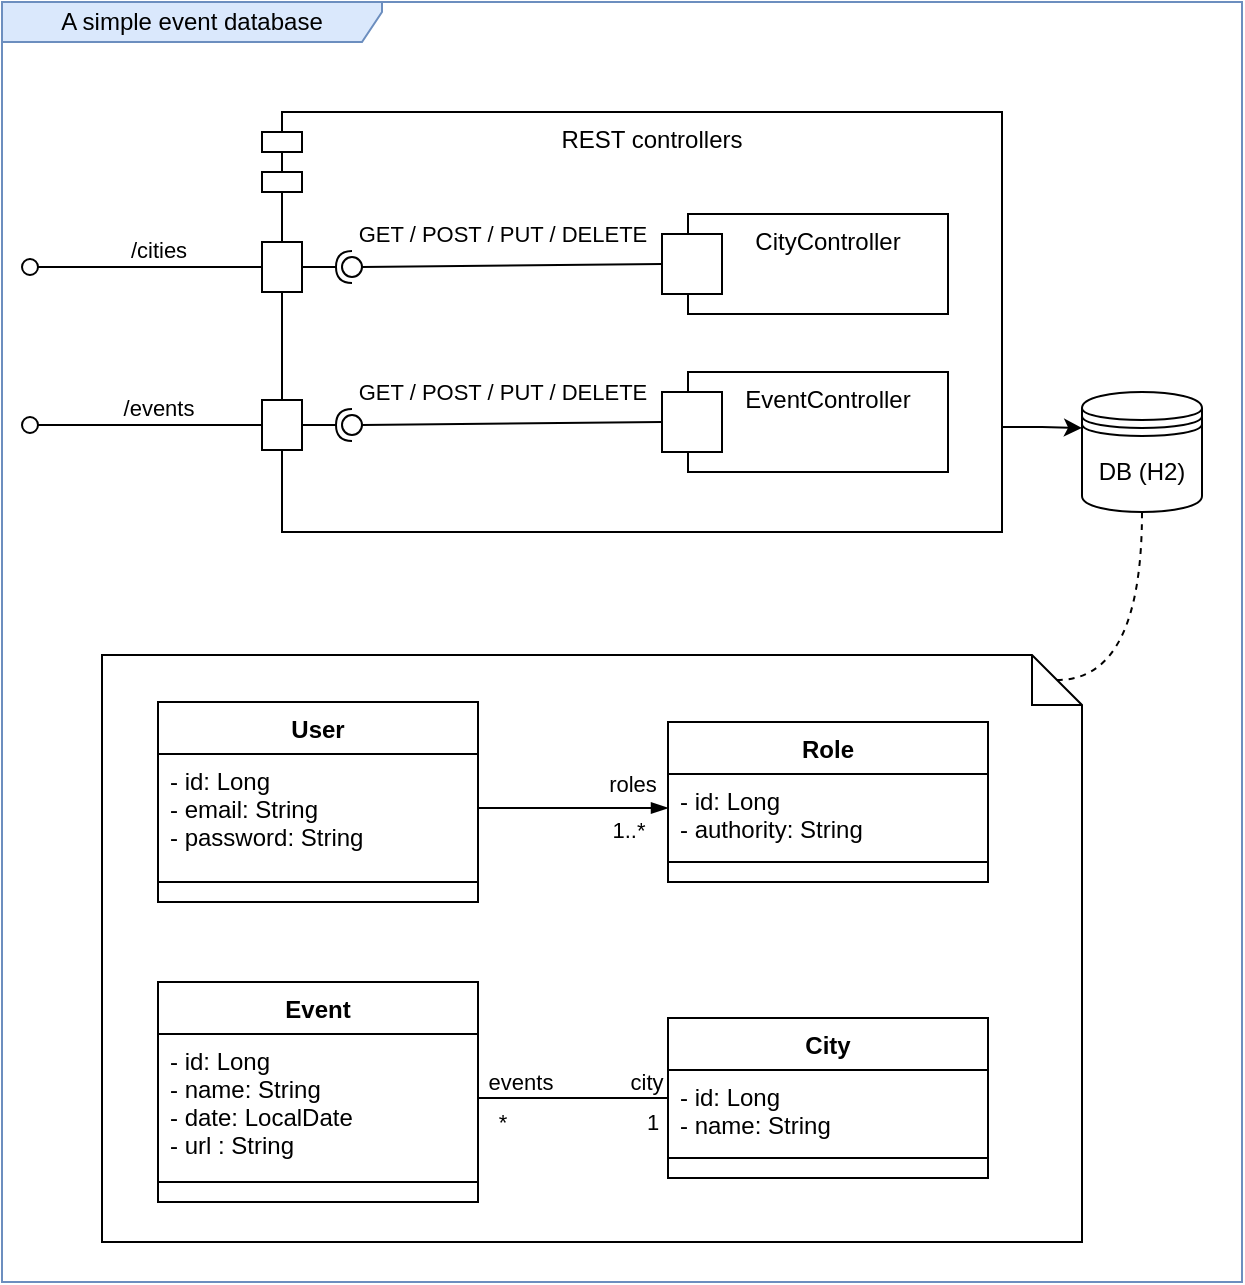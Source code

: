 <mxfile version="14.6.13" type="device"><diagram id="NSMIkhYbuJ0Fbexnw-LN" name="Page-1"><mxGraphModel dx="1090" dy="690" grid="1" gridSize="10" guides="1" tooltips="1" connect="1" arrows="1" fold="1" page="1" pageScale="1" pageWidth="850" pageHeight="1100" math="0" shadow="0"><root><mxCell id="0"/><mxCell id="1" parent="0"/><mxCell id="GHAG8b8YgPeFM1KoBYXK-1" value="&lt;div&gt;&lt;span&gt;A simple event database&lt;/span&gt;&lt;br&gt;&lt;/div&gt;" style="shape=umlFrame;whiteSpace=wrap;html=1;width=190;height=20;fillColor=#dae8fc;strokeColor=#6c8ebf;" vertex="1" parent="1"><mxGeometry x="20" y="50" width="620" height="640" as="geometry"/></mxCell><mxCell id="GHAG8b8YgPeFM1KoBYXK-40" value="" style="shape=note2;boundedLbl=1;whiteSpace=wrap;html=1;size=25;verticalAlign=top;align=center;" vertex="1" parent="1"><mxGeometry x="70" y="376.5" width="490" height="293.5" as="geometry"/></mxCell><mxCell id="GHAG8b8YgPeFM1KoBYXK-2" value="User" style="swimlane;fontStyle=1;align=center;verticalAlign=top;childLayout=stackLayout;horizontal=1;startSize=26;horizontalStack=0;resizeParent=1;resizeParentMax=0;resizeLast=0;collapsible=1;marginBottom=0;" vertex="1" parent="1"><mxGeometry x="98" y="400" width="160" height="100" as="geometry"/></mxCell><mxCell id="GHAG8b8YgPeFM1KoBYXK-3" value="- id: Long&#10;- email: String&#10;- password: String" style="text;strokeColor=none;fillColor=none;align=left;verticalAlign=top;spacingLeft=4;spacingRight=4;overflow=hidden;rotatable=0;points=[[0,0.5],[1,0.5]];portConstraint=eastwest;" vertex="1" parent="GHAG8b8YgPeFM1KoBYXK-2"><mxGeometry y="26" width="160" height="54" as="geometry"/></mxCell><mxCell id="GHAG8b8YgPeFM1KoBYXK-4" value="" style="line;strokeWidth=1;fillColor=none;align=left;verticalAlign=middle;spacingTop=-1;spacingLeft=3;spacingRight=3;rotatable=0;labelPosition=right;points=[];portConstraint=eastwest;" vertex="1" parent="GHAG8b8YgPeFM1KoBYXK-2"><mxGeometry y="80" width="160" height="20" as="geometry"/></mxCell><mxCell id="GHAG8b8YgPeFM1KoBYXK-5" value="Event" style="swimlane;fontStyle=1;align=center;verticalAlign=top;childLayout=stackLayout;horizontal=1;startSize=26;horizontalStack=0;resizeParent=1;resizeParentMax=0;resizeLast=0;collapsible=1;marginBottom=0;" vertex="1" parent="1"><mxGeometry x="98" y="540" width="160" height="110" as="geometry"/></mxCell><mxCell id="GHAG8b8YgPeFM1KoBYXK-6" value="- id: Long&#10;- name: String&#10;- date: LocalDate&#10;- url : String" style="text;strokeColor=none;fillColor=none;align=left;verticalAlign=top;spacingLeft=4;spacingRight=4;overflow=hidden;rotatable=0;points=[[0,0.5],[1,0.5]];portConstraint=eastwest;" vertex="1" parent="GHAG8b8YgPeFM1KoBYXK-5"><mxGeometry y="26" width="160" height="64" as="geometry"/></mxCell><mxCell id="GHAG8b8YgPeFM1KoBYXK-7" value="" style="line;strokeWidth=1;fillColor=none;align=left;verticalAlign=middle;spacingTop=-1;spacingLeft=3;spacingRight=3;rotatable=0;labelPosition=right;points=[];portConstraint=eastwest;" vertex="1" parent="GHAG8b8YgPeFM1KoBYXK-5"><mxGeometry y="90" width="160" height="20" as="geometry"/></mxCell><mxCell id="GHAG8b8YgPeFM1KoBYXK-11" style="edgeStyle=orthogonalEdgeStyle;rounded=0;orthogonalLoop=1;jettySize=auto;html=1;endArrow=none;endFill=0;" edge="1" parent="1" source="GHAG8b8YgPeFM1KoBYXK-8" target="GHAG8b8YgPeFM1KoBYXK-6"><mxGeometry relative="1" as="geometry"/></mxCell><mxCell id="GHAG8b8YgPeFM1KoBYXK-12" value="events" style="edgeLabel;html=1;align=center;verticalAlign=middle;resizable=0;points=[];" vertex="1" connectable="0" parent="GHAG8b8YgPeFM1KoBYXK-11"><mxGeometry x="0.824" relative="1" as="geometry"><mxPoint x="12" y="-8" as="offset"/></mxGeometry></mxCell><mxCell id="GHAG8b8YgPeFM1KoBYXK-13" value="city" style="edgeLabel;html=1;align=center;verticalAlign=middle;resizable=0;points=[];" vertex="1" connectable="0" parent="GHAG8b8YgPeFM1KoBYXK-11"><mxGeometry x="-0.815" y="-2" relative="1" as="geometry"><mxPoint x="-2" y="-6" as="offset"/></mxGeometry></mxCell><mxCell id="GHAG8b8YgPeFM1KoBYXK-14" value="*" style="edgeLabel;html=1;align=center;verticalAlign=middle;resizable=0;points=[];" vertex="1" connectable="0" parent="GHAG8b8YgPeFM1KoBYXK-11"><mxGeometry x="0.744" y="1" relative="1" as="geometry"><mxPoint y="11" as="offset"/></mxGeometry></mxCell><mxCell id="GHAG8b8YgPeFM1KoBYXK-15" value="1" style="edgeLabel;html=1;align=center;verticalAlign=middle;resizable=0;points=[];" vertex="1" connectable="0" parent="GHAG8b8YgPeFM1KoBYXK-11"><mxGeometry x="-0.826" y="-1" relative="1" as="geometry"><mxPoint y="13" as="offset"/></mxGeometry></mxCell><mxCell id="GHAG8b8YgPeFM1KoBYXK-8" value="City" style="swimlane;fontStyle=1;align=center;verticalAlign=top;childLayout=stackLayout;horizontal=1;startSize=26;horizontalStack=0;resizeParent=1;resizeParentMax=0;resizeLast=0;collapsible=1;marginBottom=0;" vertex="1" parent="1"><mxGeometry x="353" y="558" width="160" height="80" as="geometry"/></mxCell><mxCell id="GHAG8b8YgPeFM1KoBYXK-9" value="- id: Long&#10;- name: String" style="text;strokeColor=none;fillColor=none;align=left;verticalAlign=top;spacingLeft=4;spacingRight=4;overflow=hidden;rotatable=0;points=[[0,0.5],[1,0.5]];portConstraint=eastwest;" vertex="1" parent="GHAG8b8YgPeFM1KoBYXK-8"><mxGeometry y="26" width="160" height="34" as="geometry"/></mxCell><mxCell id="GHAG8b8YgPeFM1KoBYXK-10" value="" style="line;strokeWidth=1;fillColor=none;align=left;verticalAlign=middle;spacingTop=-1;spacingLeft=3;spacingRight=3;rotatable=0;labelPosition=right;points=[];portConstraint=eastwest;" vertex="1" parent="GHAG8b8YgPeFM1KoBYXK-8"><mxGeometry y="60" width="160" height="20" as="geometry"/></mxCell><mxCell id="GHAG8b8YgPeFM1KoBYXK-16" value="Role" style="swimlane;fontStyle=1;align=center;verticalAlign=top;childLayout=stackLayout;horizontal=1;startSize=26;horizontalStack=0;resizeParent=1;resizeParentMax=0;resizeLast=0;collapsible=1;marginBottom=0;" vertex="1" parent="1"><mxGeometry x="353" y="410" width="160" height="80" as="geometry"/></mxCell><mxCell id="GHAG8b8YgPeFM1KoBYXK-17" value="- id: Long&#10;- authority: String" style="text;strokeColor=none;fillColor=none;align=left;verticalAlign=top;spacingLeft=4;spacingRight=4;overflow=hidden;rotatable=0;points=[[0,0.5],[1,0.5]];portConstraint=eastwest;" vertex="1" parent="GHAG8b8YgPeFM1KoBYXK-16"><mxGeometry y="26" width="160" height="34" as="geometry"/></mxCell><mxCell id="GHAG8b8YgPeFM1KoBYXK-18" value="" style="line;strokeWidth=1;fillColor=none;align=left;verticalAlign=middle;spacingTop=-1;spacingLeft=3;spacingRight=3;rotatable=0;labelPosition=right;points=[];portConstraint=eastwest;" vertex="1" parent="GHAG8b8YgPeFM1KoBYXK-16"><mxGeometry y="60" width="160" height="20" as="geometry"/></mxCell><mxCell id="GHAG8b8YgPeFM1KoBYXK-45" style="edgeStyle=orthogonalEdgeStyle;rounded=0;orthogonalLoop=1;jettySize=auto;html=1;exitX=1;exitY=0.75;exitDx=0;exitDy=0;entryX=0;entryY=0.3;entryDx=0;entryDy=0;endArrow=classic;endFill=1;" edge="1" parent="1" source="GHAG8b8YgPeFM1KoBYXK-19" target="GHAG8b8YgPeFM1KoBYXK-42"><mxGeometry relative="1" as="geometry"/></mxCell><mxCell id="GHAG8b8YgPeFM1KoBYXK-19" value="REST controllers" style="shape=module;align=left;spacingLeft=20;align=center;verticalAlign=top;" vertex="1" parent="1"><mxGeometry x="150" y="105" width="370" height="210" as="geometry"/></mxCell><mxCell id="GHAG8b8YgPeFM1KoBYXK-20" value="" style="html=1;rounded=0;" vertex="1" parent="1"><mxGeometry x="150" y="170" width="20" height="25" as="geometry"/></mxCell><mxCell id="GHAG8b8YgPeFM1KoBYXK-21" value="" style="endArrow=none;html=1;rounded=0;align=center;verticalAlign=top;endFill=0;labelBackgroundColor=none;endSize=2;" edge="1" parent="1" source="GHAG8b8YgPeFM1KoBYXK-20" target="GHAG8b8YgPeFM1KoBYXK-23"><mxGeometry relative="1" as="geometry"/></mxCell><mxCell id="GHAG8b8YgPeFM1KoBYXK-22" value="/cities" style="edgeLabel;html=1;align=center;verticalAlign=middle;resizable=0;points=[];" vertex="1" connectable="0" parent="GHAG8b8YgPeFM1KoBYXK-21"><mxGeometry x="0.399" y="-2" relative="1" as="geometry"><mxPoint x="26" y="-7" as="offset"/></mxGeometry></mxCell><mxCell id="GHAG8b8YgPeFM1KoBYXK-23" value="" style="ellipse;html=1;fontSize=11;align=center;fillColor=none;points=[];aspect=fixed;resizable=0;verticalAlign=bottom;labelPosition=center;verticalLabelPosition=top;flipH=1;" vertex="1" parent="1"><mxGeometry x="30" y="178.5" width="8" height="8" as="geometry"/></mxCell><mxCell id="GHAG8b8YgPeFM1KoBYXK-24" value="CityController" style="shape=module;align=left;spacingLeft=20;align=center;verticalAlign=top;" vertex="1" parent="1"><mxGeometry x="353" y="156" width="140" height="50" as="geometry"/></mxCell><mxCell id="GHAG8b8YgPeFM1KoBYXK-25" value="" style="html=1;rounded=0;" vertex="1" parent="1"><mxGeometry x="350" y="166" width="30" height="30" as="geometry"/></mxCell><mxCell id="GHAG8b8YgPeFM1KoBYXK-26" value="" style="rounded=0;orthogonalLoop=1;jettySize=auto;html=1;endArrow=none;endFill=0;exitX=0;exitY=0.5;exitDx=0;exitDy=0;" edge="1" parent="1" source="GHAG8b8YgPeFM1KoBYXK-25" target="GHAG8b8YgPeFM1KoBYXK-29"><mxGeometry relative="1" as="geometry"><mxPoint x="300.001" y="180.088" as="sourcePoint"/></mxGeometry></mxCell><mxCell id="GHAG8b8YgPeFM1KoBYXK-27" value="GET / POST / PUT / DELETE" style="edgeLabel;html=1;align=center;verticalAlign=middle;resizable=0;points=[];" vertex="1" connectable="0" parent="GHAG8b8YgPeFM1KoBYXK-26"><mxGeometry x="0.362" y="1" relative="1" as="geometry"><mxPoint x="22" y="-17" as="offset"/></mxGeometry></mxCell><mxCell id="GHAG8b8YgPeFM1KoBYXK-28" value="" style="rounded=0;orthogonalLoop=1;jettySize=auto;html=1;endArrow=halfCircle;endFill=0;entryX=0.5;entryY=0.5;entryDx=0;entryDy=0;endSize=6;strokeWidth=1;exitX=1;exitY=0.5;exitDx=0;exitDy=0;" edge="1" parent="1" source="GHAG8b8YgPeFM1KoBYXK-20" target="GHAG8b8YgPeFM1KoBYXK-29"><mxGeometry relative="1" as="geometry"><mxPoint x="230" y="230" as="sourcePoint"/></mxGeometry></mxCell><mxCell id="GHAG8b8YgPeFM1KoBYXK-29" value="" style="ellipse;whiteSpace=wrap;html=1;fontFamily=Helvetica;fontSize=12;fontColor=#000000;align=center;strokeColor=#000000;fillColor=#ffffff;points=[];aspect=fixed;resizable=0;" vertex="1" parent="1"><mxGeometry x="190" y="177.5" width="10" height="10" as="geometry"/></mxCell><mxCell id="GHAG8b8YgPeFM1KoBYXK-30" value="" style="html=1;rounded=0;" vertex="1" parent="1"><mxGeometry x="150" y="249" width="20" height="25" as="geometry"/></mxCell><mxCell id="GHAG8b8YgPeFM1KoBYXK-31" value="" style="endArrow=none;html=1;rounded=0;align=center;verticalAlign=top;endFill=0;labelBackgroundColor=none;endSize=2;" edge="1" parent="1" source="GHAG8b8YgPeFM1KoBYXK-30" target="GHAG8b8YgPeFM1KoBYXK-33"><mxGeometry relative="1" as="geometry"/></mxCell><mxCell id="GHAG8b8YgPeFM1KoBYXK-32" value="/events" style="edgeLabel;html=1;align=center;verticalAlign=middle;resizable=0;points=[];" vertex="1" connectable="0" parent="GHAG8b8YgPeFM1KoBYXK-31"><mxGeometry x="0.399" y="-2" relative="1" as="geometry"><mxPoint x="26" y="-7" as="offset"/></mxGeometry></mxCell><mxCell id="GHAG8b8YgPeFM1KoBYXK-33" value="" style="ellipse;html=1;fontSize=11;align=center;fillColor=none;points=[];aspect=fixed;resizable=0;verticalAlign=bottom;labelPosition=center;verticalLabelPosition=top;flipH=1;" vertex="1" parent="1"><mxGeometry x="30" y="257.5" width="8" height="8" as="geometry"/></mxCell><mxCell id="GHAG8b8YgPeFM1KoBYXK-34" value="EventController" style="shape=module;align=left;spacingLeft=20;align=center;verticalAlign=top;" vertex="1" parent="1"><mxGeometry x="353" y="235" width="140" height="50" as="geometry"/></mxCell><mxCell id="GHAG8b8YgPeFM1KoBYXK-35" value="" style="html=1;rounded=0;" vertex="1" parent="1"><mxGeometry x="350" y="245" width="30" height="30" as="geometry"/></mxCell><mxCell id="GHAG8b8YgPeFM1KoBYXK-36" value="" style="rounded=0;orthogonalLoop=1;jettySize=auto;html=1;endArrow=none;endFill=0;exitX=0;exitY=0.5;exitDx=0;exitDy=0;" edge="1" parent="1" source="GHAG8b8YgPeFM1KoBYXK-35" target="GHAG8b8YgPeFM1KoBYXK-39"><mxGeometry relative="1" as="geometry"><mxPoint x="300.001" y="259.088" as="sourcePoint"/></mxGeometry></mxCell><mxCell id="GHAG8b8YgPeFM1KoBYXK-37" value="GET / POST / PUT / DELETE" style="edgeLabel;html=1;align=center;verticalAlign=middle;resizable=0;points=[];" vertex="1" connectable="0" parent="GHAG8b8YgPeFM1KoBYXK-36"><mxGeometry x="0.362" y="1" relative="1" as="geometry"><mxPoint x="22" y="-17" as="offset"/></mxGeometry></mxCell><mxCell id="GHAG8b8YgPeFM1KoBYXK-38" value="" style="rounded=0;orthogonalLoop=1;jettySize=auto;html=1;endArrow=halfCircle;endFill=0;entryX=0.5;entryY=0.5;entryDx=0;entryDy=0;endSize=6;strokeWidth=1;exitX=1;exitY=0.5;exitDx=0;exitDy=0;" edge="1" parent="1" source="GHAG8b8YgPeFM1KoBYXK-30" target="GHAG8b8YgPeFM1KoBYXK-39"><mxGeometry relative="1" as="geometry"><mxPoint x="230" y="309" as="sourcePoint"/></mxGeometry></mxCell><mxCell id="GHAG8b8YgPeFM1KoBYXK-39" value="" style="ellipse;whiteSpace=wrap;html=1;fontFamily=Helvetica;fontSize=12;fontColor=#000000;align=center;strokeColor=#000000;fillColor=#ffffff;points=[];aspect=fixed;resizable=0;" vertex="1" parent="1"><mxGeometry x="190" y="256.5" width="10" height="10" as="geometry"/></mxCell><mxCell id="GHAG8b8YgPeFM1KoBYXK-41" style="edgeStyle=orthogonalEdgeStyle;orthogonalLoop=1;jettySize=auto;html=1;exitX=0.5;exitY=1;exitDx=0;exitDy=0;entryX=0;entryY=0;entryDx=477.5;entryDy=12.5;entryPerimeter=0;dashed=1;endArrow=none;endFill=0;curved=1;" edge="1" parent="1" source="GHAG8b8YgPeFM1KoBYXK-42" target="GHAG8b8YgPeFM1KoBYXK-40"><mxGeometry relative="1" as="geometry"><Array as="points"><mxPoint x="590" y="389"/></Array></mxGeometry></mxCell><mxCell id="GHAG8b8YgPeFM1KoBYXK-42" value="DB (H2)" style="shape=datastore;whiteSpace=wrap;html=1;" vertex="1" parent="1"><mxGeometry x="560" y="245" width="60" height="60" as="geometry"/></mxCell><mxCell id="GHAG8b8YgPeFM1KoBYXK-46" style="edgeStyle=orthogonalEdgeStyle;rounded=0;orthogonalLoop=1;jettySize=auto;html=1;endArrow=blockThin;endFill=1;" edge="1" parent="1" source="GHAG8b8YgPeFM1KoBYXK-3" target="GHAG8b8YgPeFM1KoBYXK-17"><mxGeometry relative="1" as="geometry"/></mxCell><mxCell id="GHAG8b8YgPeFM1KoBYXK-47" value="roles" style="edgeLabel;html=1;align=center;verticalAlign=middle;resizable=0;points=[];" vertex="1" connectable="0" parent="GHAG8b8YgPeFM1KoBYXK-46"><mxGeometry x="0.722" y="1" relative="1" as="geometry"><mxPoint x="-5" y="-11" as="offset"/></mxGeometry></mxCell><mxCell id="GHAG8b8YgPeFM1KoBYXK-48" value="1..*" style="edgeLabel;html=1;align=center;verticalAlign=middle;resizable=0;points=[];" vertex="1" connectable="0" parent="GHAG8b8YgPeFM1KoBYXK-46"><mxGeometry x="0.688" relative="1" as="geometry"><mxPoint x="-5" y="11" as="offset"/></mxGeometry></mxCell></root></mxGraphModel></diagram></mxfile>